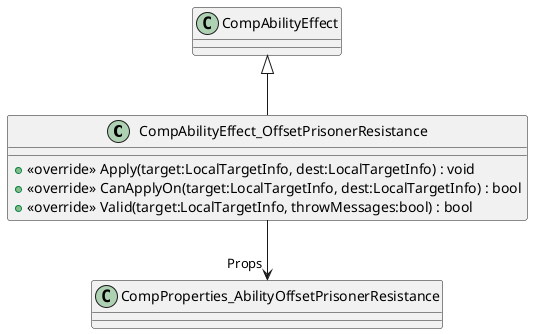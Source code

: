 @startuml
class CompAbilityEffect_OffsetPrisonerResistance {
    + <<override>> Apply(target:LocalTargetInfo, dest:LocalTargetInfo) : void
    + <<override>> CanApplyOn(target:LocalTargetInfo, dest:LocalTargetInfo) : bool
    + <<override>> Valid(target:LocalTargetInfo, throwMessages:bool) : bool
}
CompAbilityEffect <|-- CompAbilityEffect_OffsetPrisonerResistance
CompAbilityEffect_OffsetPrisonerResistance --> "Props" CompProperties_AbilityOffsetPrisonerResistance
@enduml
